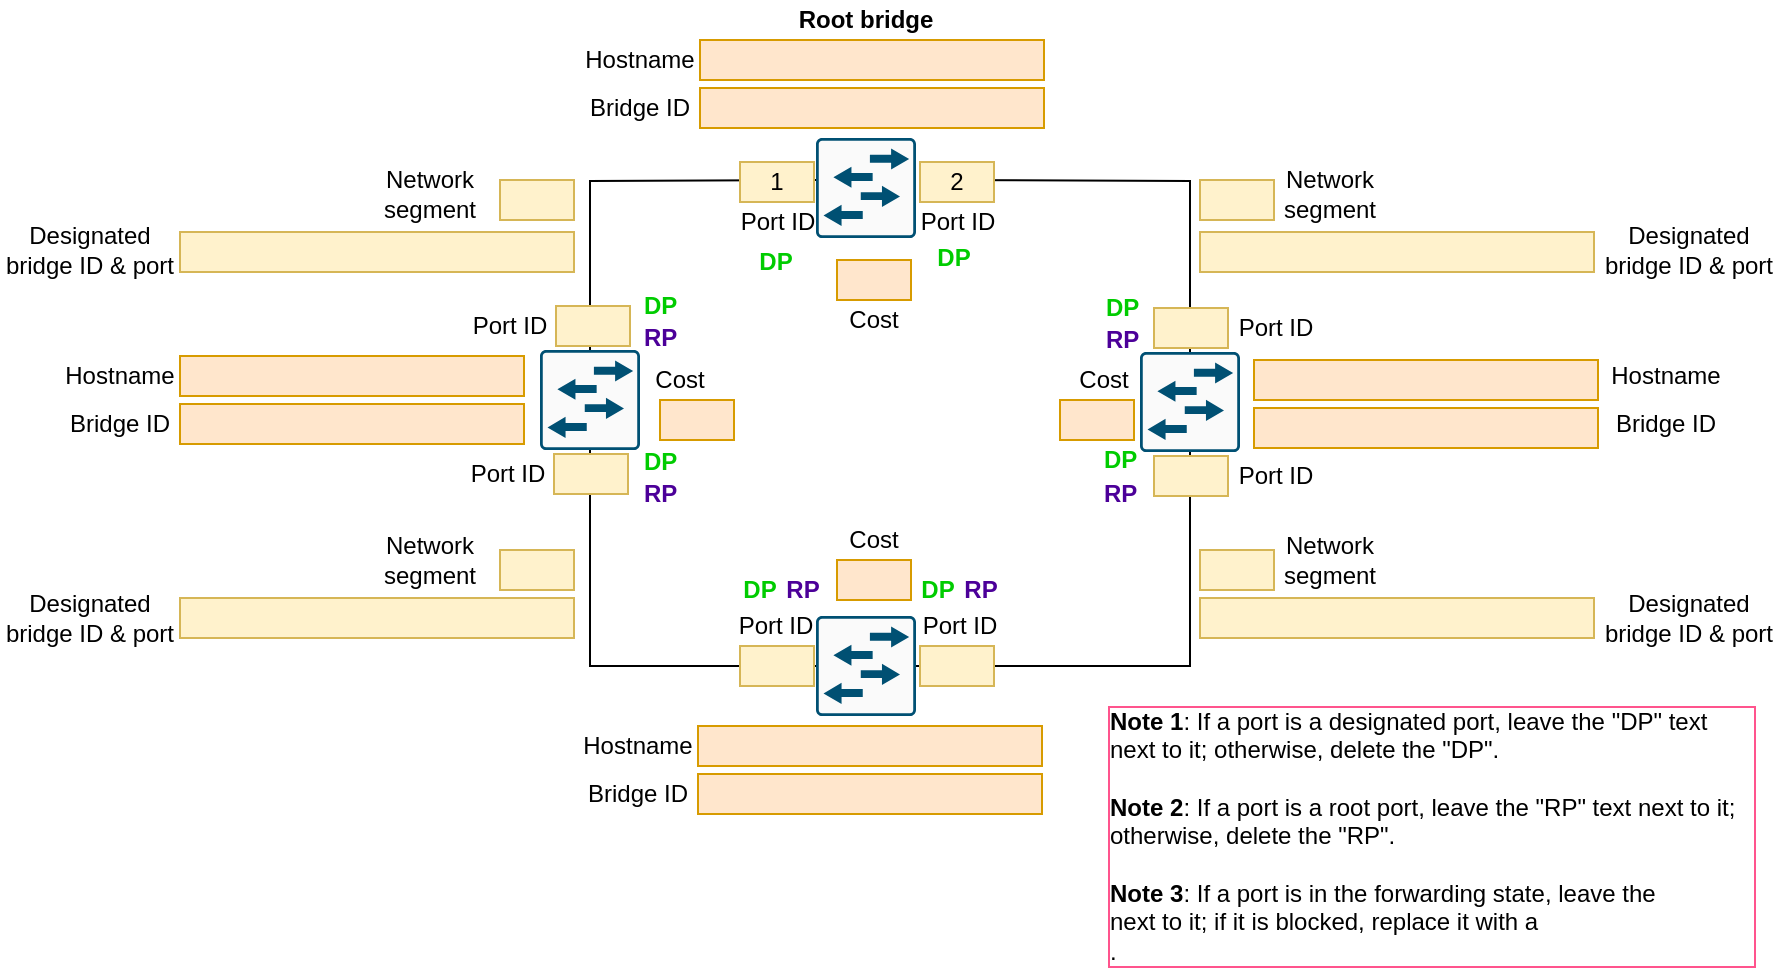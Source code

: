 <mxfile version="13.8.0" type="github"><diagram id="_aQSk68fNOLD1SiQQVQj" name="Page-1"><mxGraphModel dx="979" dy="639" grid="1" gridSize="10" guides="0" tooltips="1" connect="0" arrows="0" fold="1" page="1" pageScale="1" pageWidth="900" pageHeight="500" math="0" shadow="0"><root><mxCell id="0"/><mxCell id="1" parent="0"/><mxCell id="P1x7vm0chefwzOuEZskG-180" value="&lt;span style=&quot;font-size: 12px&quot;&gt;&lt;b style=&quot;font-size: 12px&quot;&gt;Note 1&lt;/b&gt;: If a port is a designated port, leave the &quot;DP&quot; text next to it; otherwise, delete the &quot;DP&quot;.&lt;br style=&quot;font-size: 12px&quot;&gt;&lt;/span&gt;&lt;br style=&quot;font-size: 12px&quot;&gt;&lt;span style=&quot;font-size: 12px&quot;&gt;&lt;b style=&quot;font-size: 12px&quot;&gt;Note 2&lt;/b&gt;: If a port is a root port, leave the &quot;RP&quot; text next to it; otherwise, delete the &quot;RP&quot;.&lt;br style=&quot;font-size: 12px&quot;&gt;&lt;/span&gt;&lt;br style=&quot;font-size: 12px&quot;&gt;&lt;b style=&quot;font-size: 12px&quot;&gt;Note 3&lt;/b&gt;: If a port is in the forwarding state, leave the&lt;br style=&quot;font-size: 12px&quot;&gt;next to it; if it is blocked, replace it with a&amp;nbsp;&lt;br style=&quot;font-size: 12px&quot;&gt;." style="text;html=1;strokeColor=none;fillColor=none;align=left;verticalAlign=middle;whiteSpace=wrap;rounded=0;fontSize=12;labelBorderColor=#FF548D;spacingTop=2;spacingBottom=2;spacingRight=2;spacingLeft=2;" vertex="1" parent="1"><mxGeometry x="558" y="383" width="330" height="90" as="geometry"/></mxCell><mxCell id="P1x7vm0chefwzOuEZskG-14" style="edgeStyle=orthogonalEdgeStyle;rounded=0;orthogonalLoop=1;jettySize=auto;html=1;exitX=0;exitY=0.5;exitDx=0;exitDy=0;exitPerimeter=0;entryX=0.5;entryY=0;entryDx=0;entryDy=0;entryPerimeter=0;endArrow=none;endFill=0;" edge="1" parent="1" target="P1x7vm0chefwzOuEZskG-3"><mxGeometry relative="1" as="geometry"><mxPoint x="418" y="100" as="sourcePoint"/></mxGeometry></mxCell><mxCell id="P1x7vm0chefwzOuEZskG-15" style="edgeStyle=orthogonalEdgeStyle;rounded=0;orthogonalLoop=1;jettySize=auto;html=1;exitX=1;exitY=0.5;exitDx=0;exitDy=0;exitPerimeter=0;entryX=0.5;entryY=0;entryDx=0;entryDy=0;entryPerimeter=0;endArrow=none;endFill=0;" edge="1" parent="1" target="P1x7vm0chefwzOuEZskG-4"><mxGeometry relative="1" as="geometry"><mxPoint x="468" y="100" as="sourcePoint"/></mxGeometry></mxCell><mxCell id="P1x7vm0chefwzOuEZskG-2" value="" style="points=[[0.015,0.015,0],[0.985,0.015,0],[0.985,0.985,0],[0.015,0.985,0],[0.25,0,0],[0.5,0,0],[0.75,0,0],[1,0.25,0],[1,0.5,0],[1,0.75,0],[0.75,1,0],[0.5,1,0],[0.25,1,0],[0,0.75,0],[0,0.5,0],[0,0.25,0]];verticalLabelPosition=bottom;html=1;verticalAlign=top;aspect=fixed;align=center;pointerEvents=1;shape=mxgraph.cisco19.rect;prIcon=l2_switch;fillColor=#FAFAFA;strokeColor=#005073;" vertex="1" parent="1"><mxGeometry x="416" y="79" width="50" height="50" as="geometry"/></mxCell><mxCell id="P1x7vm0chefwzOuEZskG-16" style="edgeStyle=orthogonalEdgeStyle;rounded=0;orthogonalLoop=1;jettySize=auto;html=1;exitX=0.5;exitY=1;exitDx=0;exitDy=0;exitPerimeter=0;entryX=0;entryY=0.5;entryDx=0;entryDy=0;entryPerimeter=0;endArrow=none;endFill=0;" edge="1" parent="1" source="P1x7vm0chefwzOuEZskG-3" target="P1x7vm0chefwzOuEZskG-5"><mxGeometry relative="1" as="geometry"/></mxCell><mxCell id="P1x7vm0chefwzOuEZskG-3" value="" style="points=[[0.015,0.015,0],[0.985,0.015,0],[0.985,0.985,0],[0.015,0.985,0],[0.25,0,0],[0.5,0,0],[0.75,0,0],[1,0.25,0],[1,0.5,0],[1,0.75,0],[0.75,1,0],[0.5,1,0],[0.25,1,0],[0,0.75,0],[0,0.5,0],[0,0.25,0]];verticalLabelPosition=bottom;html=1;verticalAlign=top;aspect=fixed;align=center;pointerEvents=1;shape=mxgraph.cisco19.rect;prIcon=l2_switch;fillColor=#FAFAFA;strokeColor=#005073;" vertex="1" parent="1"><mxGeometry x="278" y="185" width="50" height="50" as="geometry"/></mxCell><mxCell id="P1x7vm0chefwzOuEZskG-17" style="edgeStyle=orthogonalEdgeStyle;rounded=0;orthogonalLoop=1;jettySize=auto;html=1;exitX=0.5;exitY=1;exitDx=0;exitDy=0;exitPerimeter=0;entryX=1;entryY=0.5;entryDx=0;entryDy=0;entryPerimeter=0;endArrow=none;endFill=0;" edge="1" parent="1" source="P1x7vm0chefwzOuEZskG-4" target="P1x7vm0chefwzOuEZskG-5"><mxGeometry relative="1" as="geometry"/></mxCell><mxCell id="P1x7vm0chefwzOuEZskG-4" value="" style="points=[[0.015,0.015,0],[0.985,0.015,0],[0.985,0.985,0],[0.015,0.985,0],[0.25,0,0],[0.5,0,0],[0.75,0,0],[1,0.25,0],[1,0.5,0],[1,0.75,0],[0.75,1,0],[0.5,1,0],[0.25,1,0],[0,0.75,0],[0,0.5,0],[0,0.25,0]];verticalLabelPosition=bottom;html=1;verticalAlign=top;aspect=fixed;align=center;pointerEvents=1;shape=mxgraph.cisco19.rect;prIcon=l2_switch;fillColor=#FAFAFA;strokeColor=#005073;" vertex="1" parent="1"><mxGeometry x="578" y="186" width="50" height="50" as="geometry"/></mxCell><mxCell id="P1x7vm0chefwzOuEZskG-5" value="" style="points=[[0.015,0.015,0],[0.985,0.015,0],[0.985,0.985,0],[0.015,0.985,0],[0.25,0,0],[0.5,0,0],[0.75,0,0],[1,0.25,0],[1,0.5,0],[1,0.75,0],[0.75,1,0],[0.5,1,0],[0.25,1,0],[0,0.75,0],[0,0.5,0],[0,0.25,0]];verticalLabelPosition=bottom;html=1;verticalAlign=top;aspect=fixed;align=center;pointerEvents=1;shape=mxgraph.cisco19.rect;prIcon=l2_switch;fillColor=#FAFAFA;strokeColor=#005073;" vertex="1" parent="1"><mxGeometry x="416" y="318" width="50" height="50" as="geometry"/></mxCell><mxCell id="P1x7vm0chefwzOuEZskG-12" value="Root bridge" style="text;html=1;align=center;verticalAlign=middle;whiteSpace=wrap;rounded=0;fontStyle=1;" vertex="1" parent="1"><mxGeometry x="381" y="10" width="120" height="20" as="geometry"/></mxCell><mxCell id="P1x7vm0chefwzOuEZskG-50" value="Port ID" style="text;html=1;strokeColor=none;fillColor=none;align=center;verticalAlign=middle;whiteSpace=wrap;rounded=0;" vertex="1" parent="1"><mxGeometry x="377" y="111" width="40" height="20" as="geometry"/></mxCell><mxCell id="P1x7vm0chefwzOuEZskG-51" value="1" style="rounded=0;whiteSpace=wrap;html=1;fillColor=#fff2cc;strokeColor=#d6b656;" vertex="1" parent="1"><mxGeometry x="378" y="91" width="37" height="20" as="geometry"/></mxCell><mxCell id="P1x7vm0chefwzOuEZskG-54" value="Port ID" style="text;html=1;strokeColor=none;fillColor=none;align=center;verticalAlign=middle;whiteSpace=wrap;rounded=0;" vertex="1" parent="1"><mxGeometry x="626" y="164" width="40" height="20" as="geometry"/></mxCell><mxCell id="P1x7vm0chefwzOuEZskG-55" value="" style="rounded=0;whiteSpace=wrap;html=1;fillColor=#fff2cc;strokeColor=#d6b656;" vertex="1" parent="1"><mxGeometry x="585" y="164" width="37" height="20" as="geometry"/></mxCell><mxCell id="P1x7vm0chefwzOuEZskG-56" value="Port ID" style="text;html=1;strokeColor=none;fillColor=none;align=center;verticalAlign=middle;whiteSpace=wrap;rounded=0;" vertex="1" parent="1"><mxGeometry x="626" y="238" width="40" height="20" as="geometry"/></mxCell><mxCell id="P1x7vm0chefwzOuEZskG-57" value="" style="rounded=0;whiteSpace=wrap;html=1;fillColor=#fff2cc;strokeColor=#d6b656;" vertex="1" parent="1"><mxGeometry x="585" y="238" width="37" height="20" as="geometry"/></mxCell><mxCell id="P1x7vm0chefwzOuEZskG-62" value="Port ID" style="text;html=1;strokeColor=none;fillColor=none;align=center;verticalAlign=middle;whiteSpace=wrap;rounded=0;" vertex="1" parent="1"><mxGeometry x="242" y="237" width="40" height="20" as="geometry"/></mxCell><mxCell id="P1x7vm0chefwzOuEZskG-63" value="" style="rounded=0;whiteSpace=wrap;html=1;fillColor=#fff2cc;strokeColor=#d6b656;" vertex="1" parent="1"><mxGeometry x="285" y="237" width="37" height="20" as="geometry"/></mxCell><mxCell id="P1x7vm0chefwzOuEZskG-64" value="Port ID" style="text;html=1;strokeColor=none;fillColor=none;align=center;verticalAlign=middle;whiteSpace=wrap;rounded=0;" vertex="1" parent="1"><mxGeometry x="243" y="163" width="40" height="20" as="geometry"/></mxCell><mxCell id="P1x7vm0chefwzOuEZskG-65" value="" style="rounded=0;whiteSpace=wrap;html=1;fillColor=#fff2cc;strokeColor=#d6b656;" vertex="1" parent="1"><mxGeometry x="286" y="163" width="37" height="20" as="geometry"/></mxCell><mxCell id="P1x7vm0chefwzOuEZskG-66" value="&lt;font&gt;DP&lt;/font&gt;" style="text;html=1;strokeColor=none;fillColor=none;align=center;verticalAlign=middle;whiteSpace=wrap;rounded=0;labelBackgroundColor=#ffffff;fontColor=#00CC00;fontStyle=1" vertex="1" parent="1"><mxGeometry x="386" y="131" width="20" height="20" as="geometry"/></mxCell><mxCell id="P1x7vm0chefwzOuEZskG-67" value="Port ID" style="text;html=1;strokeColor=none;fillColor=none;align=center;verticalAlign=middle;whiteSpace=wrap;rounded=0;" vertex="1" parent="1"><mxGeometry x="467" y="111" width="40" height="20" as="geometry"/></mxCell><mxCell id="P1x7vm0chefwzOuEZskG-68" value="2" style="rounded=0;whiteSpace=wrap;html=1;fillColor=#fff2cc;strokeColor=#d6b656;" vertex="1" parent="1"><mxGeometry x="468" y="91" width="37" height="20" as="geometry"/></mxCell><mxCell id="P1x7vm0chefwzOuEZskG-76" value="" style="rounded=0;whiteSpace=wrap;html=1;fillColor=#fff2cc;strokeColor=#d6b656;" vertex="1" parent="1"><mxGeometry x="378" y="333" width="37" height="20" as="geometry"/></mxCell><mxCell id="P1x7vm0chefwzOuEZskG-77" value="" style="rounded=0;whiteSpace=wrap;html=1;fillColor=#fff2cc;strokeColor=#d6b656;" vertex="1" parent="1"><mxGeometry x="468" y="333" width="37" height="20" as="geometry"/></mxCell><mxCell id="P1x7vm0chefwzOuEZskG-78" value="Port ID" style="text;html=1;strokeColor=none;fillColor=none;align=center;verticalAlign=middle;whiteSpace=wrap;rounded=0;" vertex="1" parent="1"><mxGeometry x="376" y="313" width="40" height="20" as="geometry"/></mxCell><mxCell id="P1x7vm0chefwzOuEZskG-79" value="Port ID" style="text;html=1;strokeColor=none;fillColor=none;align=center;verticalAlign=middle;whiteSpace=wrap;rounded=0;" vertex="1" parent="1"><mxGeometry x="468" y="313" width="40" height="20" as="geometry"/></mxCell><mxCell id="P1x7vm0chefwzOuEZskG-31" value="Hostname" style="text;html=1;strokeColor=none;fillColor=none;align=center;verticalAlign=middle;whiteSpace=wrap;rounded=0;" vertex="1" parent="1"><mxGeometry x="811" y="188" width="60" height="20" as="geometry"/></mxCell><mxCell id="P1x7vm0chefwzOuEZskG-32" value="Bridge ID" style="text;html=1;strokeColor=none;fillColor=none;align=center;verticalAlign=middle;whiteSpace=wrap;rounded=0;" vertex="1" parent="1"><mxGeometry x="811" y="212" width="60" height="20" as="geometry"/></mxCell><mxCell id="P1x7vm0chefwzOuEZskG-93" value="&lt;font&gt;DP&lt;/font&gt;" style="text;html=1;strokeColor=none;fillColor=none;align=center;verticalAlign=middle;whiteSpace=wrap;rounded=0;labelBackgroundColor=#ffffff;fontColor=#00CC00;fontStyle=1" vertex="1" parent="1"><mxGeometry x="475" y="129" width="20" height="20" as="geometry"/></mxCell><mxCell id="P1x7vm0chefwzOuEZskG-97" value="&lt;font&gt;DP&lt;/font&gt;" style="text;html=1;strokeColor=none;fillColor=none;align=center;verticalAlign=middle;whiteSpace=wrap;rounded=0;labelBackgroundColor=#ffffff;fontColor=#00CC00;fontStyle=1" vertex="1" parent="1"><mxGeometry x="378" y="295" width="20" height="20" as="geometry"/></mxCell><mxCell id="P1x7vm0chefwzOuEZskG-98" value="&lt;font&gt;RP&lt;/font&gt;" style="text;html=1;strokeColor=none;fillColor=none;align=center;verticalAlign=middle;whiteSpace=wrap;rounded=0;labelBorderColor=none;fontColor=#4C0099;fontStyle=1" vertex="1" parent="1"><mxGeometry x="397" y="295" width="25" height="20" as="geometry"/></mxCell><mxCell id="P1x7vm0chefwzOuEZskG-99" value="&lt;font&gt;DP&lt;/font&gt;" style="text;html=1;strokeColor=none;fillColor=none;align=center;verticalAlign=middle;whiteSpace=wrap;rounded=0;labelBackgroundColor=#ffffff;fontColor=#00CC00;fontStyle=1" vertex="1" parent="1"><mxGeometry x="467" y="295" width="20" height="20" as="geometry"/></mxCell><mxCell id="P1x7vm0chefwzOuEZskG-100" value="&lt;font&gt;RP&lt;/font&gt;" style="text;html=1;strokeColor=none;fillColor=none;align=center;verticalAlign=middle;whiteSpace=wrap;rounded=0;labelBorderColor=none;fontColor=#4C0099;fontStyle=1" vertex="1" parent="1"><mxGeometry x="486" y="295" width="25" height="20" as="geometry"/></mxCell><mxCell id="P1x7vm0chefwzOuEZskG-101" value="&lt;font&gt;DP&lt;/font&gt;" style="text;html=1;strokeColor=none;fillColor=none;align=left;verticalAlign=middle;whiteSpace=wrap;rounded=0;labelBackgroundColor=#ffffff;fontColor=#00CC00;fontStyle=1" vertex="1" parent="1"><mxGeometry x="328" y="153" width="20" height="20" as="geometry"/></mxCell><mxCell id="P1x7vm0chefwzOuEZskG-103" value="&lt;font&gt;RP&lt;/font&gt;" style="text;html=1;strokeColor=none;fillColor=none;align=left;verticalAlign=middle;whiteSpace=wrap;rounded=0;labelBorderColor=none;fontColor=#4C0099;fontStyle=1" vertex="1" parent="1"><mxGeometry x="328" y="169" width="25" height="20" as="geometry"/></mxCell><mxCell id="P1x7vm0chefwzOuEZskG-105" value="&lt;font&gt;RP&lt;/font&gt;" style="text;html=1;strokeColor=none;fillColor=none;align=left;verticalAlign=middle;whiteSpace=wrap;rounded=0;labelBorderColor=none;fontColor=#4C0099;fontStyle=1" vertex="1" parent="1"><mxGeometry x="328" y="247" width="25" height="20" as="geometry"/></mxCell><mxCell id="P1x7vm0chefwzOuEZskG-106" value="&lt;font&gt;DP&lt;/font&gt;" style="text;html=1;strokeColor=none;fillColor=none;align=left;verticalAlign=middle;whiteSpace=wrap;rounded=0;labelBackgroundColor=#ffffff;fontStyle=1;fontColor=#00CC00;" vertex="1" parent="1"><mxGeometry x="328" y="231" width="20" height="20" as="geometry"/></mxCell><mxCell id="P1x7vm0chefwzOuEZskG-107" value="&lt;font&gt;RP&lt;/font&gt;" style="text;html=1;strokeColor=none;fillColor=none;align=left;verticalAlign=middle;whiteSpace=wrap;rounded=0;labelBorderColor=none;fontColor=#4C0099;fontStyle=1" vertex="1" parent="1"><mxGeometry x="558" y="247" width="25" height="20" as="geometry"/></mxCell><mxCell id="P1x7vm0chefwzOuEZskG-108" value="&lt;font&gt;DP&lt;/font&gt;" style="text;html=1;strokeColor=none;fillColor=none;align=left;verticalAlign=middle;whiteSpace=wrap;rounded=0;labelBackgroundColor=#ffffff;fontColor=#00CC00;fontStyle=1" vertex="1" parent="1"><mxGeometry x="558" y="230" width="20" height="20" as="geometry"/></mxCell><mxCell id="P1x7vm0chefwzOuEZskG-109" value="&lt;font&gt;RP&lt;/font&gt;" style="text;html=1;strokeColor=none;fillColor=none;align=left;verticalAlign=middle;whiteSpace=wrap;rounded=0;labelBorderColor=none;fontColor=#4C0099;fontStyle=1" vertex="1" parent="1"><mxGeometry x="559" y="170" width="25" height="20" as="geometry"/></mxCell><mxCell id="P1x7vm0chefwzOuEZskG-110" value="&lt;font&gt;DP&lt;/font&gt;" style="text;html=1;strokeColor=none;fillColor=none;align=left;verticalAlign=middle;whiteSpace=wrap;rounded=0;labelBackgroundColor=#ffffff;fontColor=#00CC00;fontStyle=1" vertex="1" parent="1"><mxGeometry x="559" y="154" width="20" height="20" as="geometry"/></mxCell><mxCell id="P1x7vm0chefwzOuEZskG-111" value="" style="rounded=0;whiteSpace=wrap;html=1;fillColor=#ffe6cc;strokeColor=#d79b00;fontFamily=Courier New;fontSize=10;align=left;" vertex="1" parent="1"><mxGeometry x="358" y="30" width="172" height="20" as="geometry"/></mxCell><mxCell id="P1x7vm0chefwzOuEZskG-112" value="" style="rounded=0;whiteSpace=wrap;html=1;fillColor=#ffe6cc;strokeColor=#d79b00;fontFamily=Courier New;fontSize=10;align=left;" vertex="1" parent="1"><mxGeometry x="358" y="54" width="172" height="20" as="geometry"/></mxCell><mxCell id="P1x7vm0chefwzOuEZskG-113" value="Hostname" style="text;html=1;strokeColor=none;fillColor=none;align=center;verticalAlign=middle;whiteSpace=wrap;rounded=0;" vertex="1" parent="1"><mxGeometry x="298" y="30" width="60" height="20" as="geometry"/></mxCell><mxCell id="P1x7vm0chefwzOuEZskG-114" value="Bridge ID" style="text;html=1;strokeColor=none;fillColor=none;align=center;verticalAlign=middle;whiteSpace=wrap;rounded=0;" vertex="1" parent="1"><mxGeometry x="298" y="54" width="60" height="20" as="geometry"/></mxCell><mxCell id="P1x7vm0chefwzOuEZskG-115" value="" style="rounded=0;whiteSpace=wrap;html=1;fillColor=#ffe6cc;strokeColor=#d79b00;fontSize=10;align=left;fontFamily=Courier New;" vertex="1" parent="1"><mxGeometry x="357" y="373" width="172" height="20" as="geometry"/></mxCell><mxCell id="P1x7vm0chefwzOuEZskG-116" value="" style="rounded=0;whiteSpace=wrap;html=1;fillColor=#ffe6cc;strokeColor=#d79b00;fontFamily=Courier New;align=left;fontSize=10;" vertex="1" parent="1"><mxGeometry x="357" y="397" width="172" height="20" as="geometry"/></mxCell><mxCell id="P1x7vm0chefwzOuEZskG-117" value="Hostname" style="text;html=1;strokeColor=none;fillColor=none;align=center;verticalAlign=middle;whiteSpace=wrap;rounded=0;" vertex="1" parent="1"><mxGeometry x="297" y="373" width="60" height="20" as="geometry"/></mxCell><mxCell id="P1x7vm0chefwzOuEZskG-118" value="Bridge ID" style="text;html=1;strokeColor=none;fillColor=none;align=center;verticalAlign=middle;whiteSpace=wrap;rounded=0;" vertex="1" parent="1"><mxGeometry x="297" y="397" width="60" height="20" as="geometry"/></mxCell><mxCell id="P1x7vm0chefwzOuEZskG-119" value="" style="rounded=0;whiteSpace=wrap;html=1;fillColor=#ffe6cc;strokeColor=#d79b00;align=left;fontSize=10;fontFamily=Courier New;" vertex="1" parent="1"><mxGeometry x="635" y="190" width="172" height="20" as="geometry"/></mxCell><mxCell id="P1x7vm0chefwzOuEZskG-120" value="" style="rounded=0;whiteSpace=wrap;html=1;fillColor=#ffe6cc;strokeColor=#d79b00;align=left;fontFamily=Courier New;fontSize=10;" vertex="1" parent="1"><mxGeometry x="635" y="214" width="172" height="20" as="geometry"/></mxCell><mxCell id="P1x7vm0chefwzOuEZskG-121" value="" style="rounded=0;whiteSpace=wrap;html=1;fillColor=#fff2cc;strokeColor=#d6b656;" vertex="1" parent="1"><mxGeometry x="258" y="100.0" width="37" height="20" as="geometry"/></mxCell><mxCell id="P1x7vm0chefwzOuEZskG-124" value="Network segment" style="text;html=1;strokeColor=none;fillColor=none;align=center;verticalAlign=middle;whiteSpace=wrap;rounded=0;" vertex="1" parent="1"><mxGeometry x="198" y="97" width="50" height="20" as="geometry"/></mxCell><mxCell id="P1x7vm0chefwzOuEZskG-128" value="Network segment" style="text;html=1;strokeColor=none;fillColor=none;align=center;verticalAlign=middle;whiteSpace=wrap;rounded=0;" vertex="1" parent="1"><mxGeometry x="653" y="97.0" width="40" height="20" as="geometry"/></mxCell><mxCell id="P1x7vm0chefwzOuEZskG-130" value="Network segment" style="text;html=1;strokeColor=none;fillColor=none;align=center;verticalAlign=middle;whiteSpace=wrap;rounded=0;" vertex="1" parent="1"><mxGeometry x="653" y="280" width="40" height="20" as="geometry"/></mxCell><mxCell id="P1x7vm0chefwzOuEZskG-25" value="" style="rounded=0;whiteSpace=wrap;html=1;fillColor=#ffe6cc;strokeColor=#d79b00;" vertex="1" parent="1"><mxGeometry x="98" y="188" width="172" height="20" as="geometry"/></mxCell><mxCell id="P1x7vm0chefwzOuEZskG-26" value="" style="rounded=0;whiteSpace=wrap;html=1;fillColor=#ffe6cc;strokeColor=#d79b00;fontFamily=Courier New;fontSize=10;align=left;" vertex="1" parent="1"><mxGeometry x="98" y="212" width="172" height="20" as="geometry"/></mxCell><mxCell id="P1x7vm0chefwzOuEZskG-27" value="Hostname" style="text;html=1;strokeColor=none;fillColor=none;align=center;verticalAlign=middle;whiteSpace=wrap;rounded=0;" vertex="1" parent="1"><mxGeometry x="38" y="188" width="60" height="20" as="geometry"/></mxCell><mxCell id="P1x7vm0chefwzOuEZskG-28" value="Bridge ID" style="text;html=1;strokeColor=none;fillColor=none;align=center;verticalAlign=middle;whiteSpace=wrap;rounded=0;" vertex="1" parent="1"><mxGeometry x="38" y="212" width="60" height="20" as="geometry"/></mxCell><mxCell id="P1x7vm0chefwzOuEZskG-134" value="" style="rounded=0;whiteSpace=wrap;html=1;fillColor=#fff2cc;strokeColor=#d6b656;fontFamily=Courier New;fontSize=10;align=left;" vertex="1" parent="1"><mxGeometry x="98" y="126" width="197" height="20" as="geometry"/></mxCell><mxCell id="P1x7vm0chefwzOuEZskG-135" value="Designated bridge ID &amp;amp; port" style="text;html=1;strokeColor=none;fillColor=none;align=center;verticalAlign=middle;whiteSpace=wrap;rounded=0;" vertex="1" parent="1"><mxGeometry x="8" y="125" width="90" height="20" as="geometry"/></mxCell><mxCell id="P1x7vm0chefwzOuEZskG-136" value="" style="rounded=0;whiteSpace=wrap;html=1;fillColor=#fff2cc;strokeColor=#d6b656;" vertex="1" parent="1"><mxGeometry x="258" y="285" width="37" height="20" as="geometry"/></mxCell><mxCell id="P1x7vm0chefwzOuEZskG-137" value="Network segment" style="text;html=1;strokeColor=none;fillColor=none;align=center;verticalAlign=middle;whiteSpace=wrap;rounded=0;" vertex="1" parent="1"><mxGeometry x="198" y="280" width="50" height="20" as="geometry"/></mxCell><mxCell id="P1x7vm0chefwzOuEZskG-138" value="" style="rounded=0;whiteSpace=wrap;html=1;fillColor=#fff2cc;strokeColor=#d6b656;fontFamily=Courier New;fontSize=10;align=left;" vertex="1" parent="1"><mxGeometry x="98" y="309" width="197" height="20" as="geometry"/></mxCell><mxCell id="P1x7vm0chefwzOuEZskG-139" value="Designated bridge ID &amp;amp; port" style="text;html=1;strokeColor=none;fillColor=none;align=center;verticalAlign=middle;whiteSpace=wrap;rounded=0;" vertex="1" parent="1"><mxGeometry x="8" y="309" width="90" height="20" as="geometry"/></mxCell><mxCell id="P1x7vm0chefwzOuEZskG-140" value="" style="rounded=0;whiteSpace=wrap;html=1;fillColor=#fff2cc;strokeColor=#d6b656;" vertex="1" parent="1"><mxGeometry x="608" y="285" width="37" height="20" as="geometry"/></mxCell><mxCell id="P1x7vm0chefwzOuEZskG-141" value="" style="rounded=0;whiteSpace=wrap;html=1;fillColor=#fff2cc;strokeColor=#d6b656;" vertex="1" parent="1"><mxGeometry x="608" y="100" width="37" height="20" as="geometry"/></mxCell><mxCell id="P1x7vm0chefwzOuEZskG-142" value="" style="rounded=0;whiteSpace=wrap;html=1;fillColor=#fff2cc;strokeColor=#d6b656;fontFamily=Courier New;fontSize=10;align=left;" vertex="1" parent="1"><mxGeometry x="608" y="309" width="197" height="20" as="geometry"/></mxCell><mxCell id="P1x7vm0chefwzOuEZskG-143" value="" style="rounded=0;whiteSpace=wrap;html=1;fillColor=#fff2cc;strokeColor=#d6b656;fontFamily=Courier New;fontSize=10;align=left;" vertex="1" parent="1"><mxGeometry x="608" y="126.0" width="197" height="20" as="geometry"/></mxCell><mxCell id="P1x7vm0chefwzOuEZskG-144" value="Designated bridge ID &amp;amp; port" style="text;html=1;strokeColor=none;fillColor=none;align=center;verticalAlign=middle;whiteSpace=wrap;rounded=0;" vertex="1" parent="1"><mxGeometry x="807" y="125" width="91" height="20" as="geometry"/></mxCell><mxCell id="P1x7vm0chefwzOuEZskG-145" value="Designated bridge ID &amp;amp; port" style="text;html=1;strokeColor=none;fillColor=none;align=center;verticalAlign=middle;whiteSpace=wrap;rounded=0;" vertex="1" parent="1"><mxGeometry x="807" y="309" width="91" height="20" as="geometry"/></mxCell><mxCell id="P1x7vm0chefwzOuEZskG-146" value="Cost" style="text;html=1;strokeColor=none;fillColor=none;align=center;verticalAlign=middle;whiteSpace=wrap;rounded=0;" vertex="1" parent="1"><mxGeometry x="328" y="190" width="40" height="20" as="geometry"/></mxCell><mxCell id="P1x7vm0chefwzOuEZskG-149" value="Cost" style="text;html=1;strokeColor=none;fillColor=none;align=center;verticalAlign=middle;whiteSpace=wrap;rounded=0;" vertex="1" parent="1"><mxGeometry x="425" y="270" width="40" height="20" as="geometry"/></mxCell><mxCell id="P1x7vm0chefwzOuEZskG-150" value="" style="rounded=0;whiteSpace=wrap;html=1;fillColor=#ffe6cc;strokeColor=#d79b00;" vertex="1" parent="1"><mxGeometry x="426.5" y="290" width="37" height="20" as="geometry"/></mxCell><mxCell id="P1x7vm0chefwzOuEZskG-151" value="" style="rounded=0;whiteSpace=wrap;html=1;fillColor=#ffe6cc;strokeColor=#d79b00;" vertex="1" parent="1"><mxGeometry x="426.5" y="140" width="37" height="20" as="geometry"/></mxCell><mxCell id="P1x7vm0chefwzOuEZskG-152" value="Cost" style="text;html=1;strokeColor=none;fillColor=none;align=center;verticalAlign=middle;whiteSpace=wrap;rounded=0;" vertex="1" parent="1"><mxGeometry x="425" y="160" width="40" height="20" as="geometry"/></mxCell><mxCell id="P1x7vm0chefwzOuEZskG-153" value="" style="rounded=0;whiteSpace=wrap;html=1;fillColor=#ffe6cc;strokeColor=#d79b00;" vertex="1" parent="1"><mxGeometry x="338" y="210" width="37" height="20" as="geometry"/></mxCell><mxCell id="P1x7vm0chefwzOuEZskG-154" value="Cost" style="text;html=1;strokeColor=none;fillColor=none;align=center;verticalAlign=middle;whiteSpace=wrap;rounded=0;" vertex="1" parent="1"><mxGeometry x="540" y="190" width="40" height="20" as="geometry"/></mxCell><mxCell id="P1x7vm0chefwzOuEZskG-155" value="" style="rounded=0;whiteSpace=wrap;html=1;fillColor=#ffe6cc;strokeColor=#d79b00;" vertex="1" parent="1"><mxGeometry x="538" y="210" width="37" height="20" as="geometry"/></mxCell><mxCell id="P1x7vm0chefwzOuEZskG-159" value="" style="shape=image;html=1;verticalAlign=top;verticalLabelPosition=bottom;labelBackgroundColor=#ffffff;imageAspect=0;aspect=fixed;image=https://cdn1.iconfinder.com/data/icons/ui-navigation-1/152/close-128.png;strokeColor=#005073;fillColor=#CCFFE6;fontFamily=Courier New;fontSize=10;fontColor=#000000;align=left;" vertex="1" parent="1"><mxGeometry x="780" y="463" width="18" height="18" as="geometry"/></mxCell><mxCell id="P1x7vm0chefwzOuEZskG-167" value="" style="shape=image;html=1;verticalAlign=top;verticalLabelPosition=bottom;labelBackgroundColor=#ffffff;imageAspect=0;aspect=fixed;image=https://cdn2.iconfinder.com/data/icons/greenline/512/check-128.png;strokeColor=#005073;fillColor=#CCFFE6;fontFamily=Courier New;fontSize=10;fontColor=#000000;align=left;" vertex="1" parent="1"><mxGeometry x="508" y="320" width="20" height="20" as="geometry"/></mxCell><mxCell id="P1x7vm0chefwzOuEZskG-170" value="" style="shape=image;html=1;verticalAlign=top;verticalLabelPosition=bottom;labelBackgroundColor=#ffffff;imageAspect=0;aspect=fixed;image=https://cdn2.iconfinder.com/data/icons/greenline/512/check-128.png;strokeColor=#005073;fillColor=#CCFFE6;fontFamily=Courier New;fontSize=10;fontColor=#000000;align=left;" vertex="1" parent="1"><mxGeometry x="358" y="320" width="20" height="20" as="geometry"/></mxCell><mxCell id="P1x7vm0chefwzOuEZskG-171" value="" style="shape=image;html=1;verticalAlign=top;verticalLabelPosition=bottom;labelBackgroundColor=#ffffff;imageAspect=0;aspect=fixed;image=https://cdn2.iconfinder.com/data/icons/greenline/512/check-128.png;strokeColor=#005073;fillColor=#CCFFE6;fontFamily=Courier New;fontSize=10;fontColor=#000000;align=left;" vertex="1" parent="1"><mxGeometry x="308" y="260" width="20" height="20" as="geometry"/></mxCell><mxCell id="P1x7vm0chefwzOuEZskG-172" value="" style="shape=image;html=1;verticalAlign=top;verticalLabelPosition=bottom;labelBackgroundColor=#ffffff;imageAspect=0;aspect=fixed;image=https://cdn2.iconfinder.com/data/icons/greenline/512/check-128.png;strokeColor=#005073;fillColor=#CCFFE6;fontFamily=Courier New;fontSize=10;fontColor=#000000;align=left;" vertex="1" parent="1"><mxGeometry x="578" y="260" width="20" height="20" as="geometry"/></mxCell><mxCell id="P1x7vm0chefwzOuEZskG-173" value="" style="shape=image;html=1;verticalAlign=top;verticalLabelPosition=bottom;labelBackgroundColor=#ffffff;imageAspect=0;aspect=fixed;image=https://cdn2.iconfinder.com/data/icons/greenline/512/check-128.png;strokeColor=#005073;fillColor=#CCFFE6;fontFamily=Courier New;fontSize=10;fontColor=#000000;align=left;" vertex="1" parent="1"><mxGeometry x="578" y="140" width="20" height="20" as="geometry"/></mxCell><mxCell id="P1x7vm0chefwzOuEZskG-174" value="" style="shape=image;html=1;verticalAlign=top;verticalLabelPosition=bottom;labelBackgroundColor=#ffffff;imageAspect=0;aspect=fixed;image=https://cdn2.iconfinder.com/data/icons/greenline/512/check-128.png;strokeColor=#005073;fillColor=#CCFFE6;fontFamily=Courier New;fontSize=10;fontColor=#000000;align=left;" vertex="1" parent="1"><mxGeometry x="308" y="140" width="20" height="20" as="geometry"/></mxCell><mxCell id="P1x7vm0chefwzOuEZskG-176" value="" style="shape=image;html=1;verticalAlign=top;verticalLabelPosition=bottom;labelBackgroundColor=#ffffff;imageAspect=0;aspect=fixed;image=https://cdn2.iconfinder.com/data/icons/greenline/512/check-128.png;strokeColor=#005073;fillColor=#CCFFE6;fontFamily=Courier New;fontSize=10;fontColor=#000000;align=left;" vertex="1" parent="1"><mxGeometry x="508" y="103" width="20" height="20" as="geometry"/></mxCell><mxCell id="P1x7vm0chefwzOuEZskG-177" value="" style="shape=image;html=1;verticalAlign=top;verticalLabelPosition=bottom;labelBackgroundColor=#ffffff;imageAspect=0;aspect=fixed;image=https://cdn2.iconfinder.com/data/icons/greenline/512/check-128.png;strokeColor=#005073;fillColor=#CCFFE6;fontFamily=Courier New;fontSize=10;fontColor=#000000;align=left;" vertex="1" parent="1"><mxGeometry x="358" y="103" width="20" height="20" as="geometry"/></mxCell><mxCell id="P1x7vm0chefwzOuEZskG-181" value="" style="shape=image;html=1;verticalAlign=top;verticalLabelPosition=bottom;labelBackgroundColor=#ffffff;imageAspect=0;aspect=fixed;image=https://cdn2.iconfinder.com/data/icons/greenline/512/check-128.png;strokeColor=#005073;fillColor=#CCFFE6;fontFamily=Courier New;fontSize=10;fontColor=#000000;align=left;" vertex="1" parent="1"><mxGeometry x="838" y="447" width="20" height="20" as="geometry"/></mxCell></root></mxGraphModel></diagram></mxfile>
